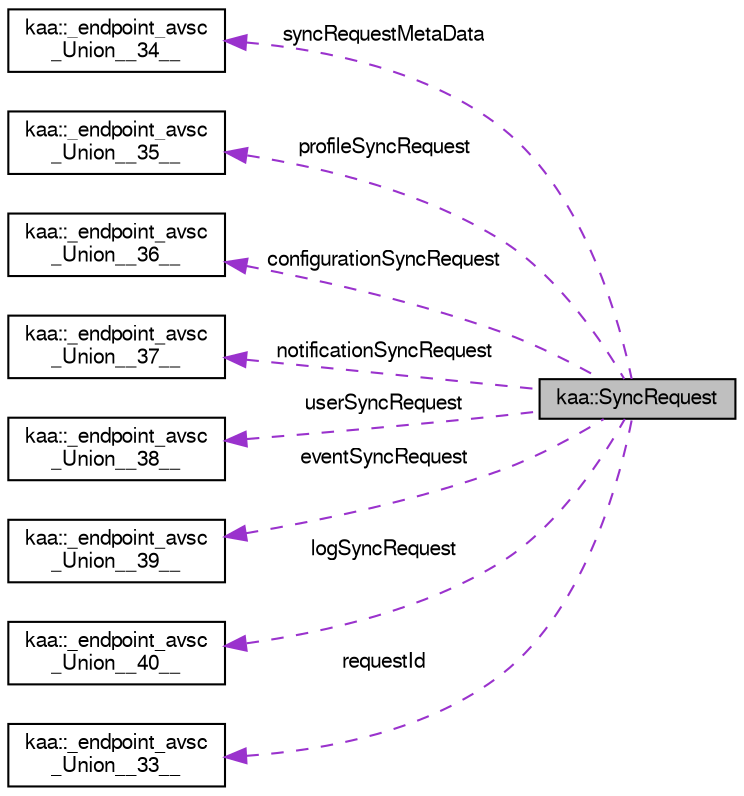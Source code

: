 digraph "kaa::SyncRequest"
{
  bgcolor="transparent";
  edge [fontname="FreeSans",fontsize="10",labelfontname="FreeSans",labelfontsize="10"];
  node [fontname="FreeSans",fontsize="10",shape=record];
  rankdir="LR";
  Node1 [label="kaa::SyncRequest",height=0.2,width=0.4,color="black", fillcolor="grey75", style="filled" fontcolor="black"];
  Node2 -> Node1 [dir="back",color="darkorchid3",fontsize="10",style="dashed",label=" syncRequestMetaData" ,fontname="FreeSans"];
  Node2 [label="kaa::_endpoint_avsc\l_Union__34__",height=0.2,width=0.4,color="black",URL="$structkaa_1_1__endpoint__avsc__Union____34____.html"];
  Node3 -> Node1 [dir="back",color="darkorchid3",fontsize="10",style="dashed",label=" profileSyncRequest" ,fontname="FreeSans"];
  Node3 [label="kaa::_endpoint_avsc\l_Union__35__",height=0.2,width=0.4,color="black",URL="$structkaa_1_1__endpoint__avsc__Union____35____.html"];
  Node4 -> Node1 [dir="back",color="darkorchid3",fontsize="10",style="dashed",label=" configurationSyncRequest" ,fontname="FreeSans"];
  Node4 [label="kaa::_endpoint_avsc\l_Union__36__",height=0.2,width=0.4,color="black",URL="$structkaa_1_1__endpoint__avsc__Union____36____.html"];
  Node5 -> Node1 [dir="back",color="darkorchid3",fontsize="10",style="dashed",label=" notificationSyncRequest" ,fontname="FreeSans"];
  Node5 [label="kaa::_endpoint_avsc\l_Union__37__",height=0.2,width=0.4,color="black",URL="$structkaa_1_1__endpoint__avsc__Union____37____.html"];
  Node6 -> Node1 [dir="back",color="darkorchid3",fontsize="10",style="dashed",label=" userSyncRequest" ,fontname="FreeSans"];
  Node6 [label="kaa::_endpoint_avsc\l_Union__38__",height=0.2,width=0.4,color="black",URL="$structkaa_1_1__endpoint__avsc__Union____38____.html"];
  Node7 -> Node1 [dir="back",color="darkorchid3",fontsize="10",style="dashed",label=" eventSyncRequest" ,fontname="FreeSans"];
  Node7 [label="kaa::_endpoint_avsc\l_Union__39__",height=0.2,width=0.4,color="black",URL="$structkaa_1_1__endpoint__avsc__Union____39____.html"];
  Node8 -> Node1 [dir="back",color="darkorchid3",fontsize="10",style="dashed",label=" logSyncRequest" ,fontname="FreeSans"];
  Node8 [label="kaa::_endpoint_avsc\l_Union__40__",height=0.2,width=0.4,color="black",URL="$structkaa_1_1__endpoint__avsc__Union____40____.html"];
  Node9 -> Node1 [dir="back",color="darkorchid3",fontsize="10",style="dashed",label=" requestId" ,fontname="FreeSans"];
  Node9 [label="kaa::_endpoint_avsc\l_Union__33__",height=0.2,width=0.4,color="black",URL="$structkaa_1_1__endpoint__avsc__Union____33____.html"];
}

